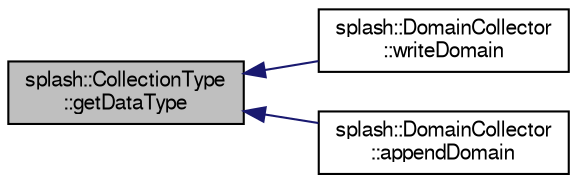 digraph "splash::CollectionType::getDataType"
{
  edge [fontname="FreeSans",fontsize="10",labelfontname="FreeSans",labelfontsize="10"];
  node [fontname="FreeSans",fontsize="10",shape=record];
  rankdir="LR";
  Node1 [label="splash::CollectionType\l::getDataType",height=0.2,width=0.4,color="black", fillcolor="grey75", style="filled" fontcolor="black"];
  Node1 -> Node2 [dir="back",color="midnightblue",fontsize="10",style="solid",fontname="FreeSans"];
  Node2 [label="splash::DomainCollector\l::writeDomain",height=0.2,width=0.4,color="black", fillcolor="white", style="filled",URL="$classsplash_1_1_domain_collector.html#ad82b0b552cc50740dd48b154fca5b65c"];
  Node1 -> Node3 [dir="back",color="midnightblue",fontsize="10",style="solid",fontname="FreeSans"];
  Node3 [label="splash::DomainCollector\l::appendDomain",height=0.2,width=0.4,color="black", fillcolor="white", style="filled",URL="$classsplash_1_1_domain_collector.html#a2de17237c288404f91fd3737dfea45d6"];
}

